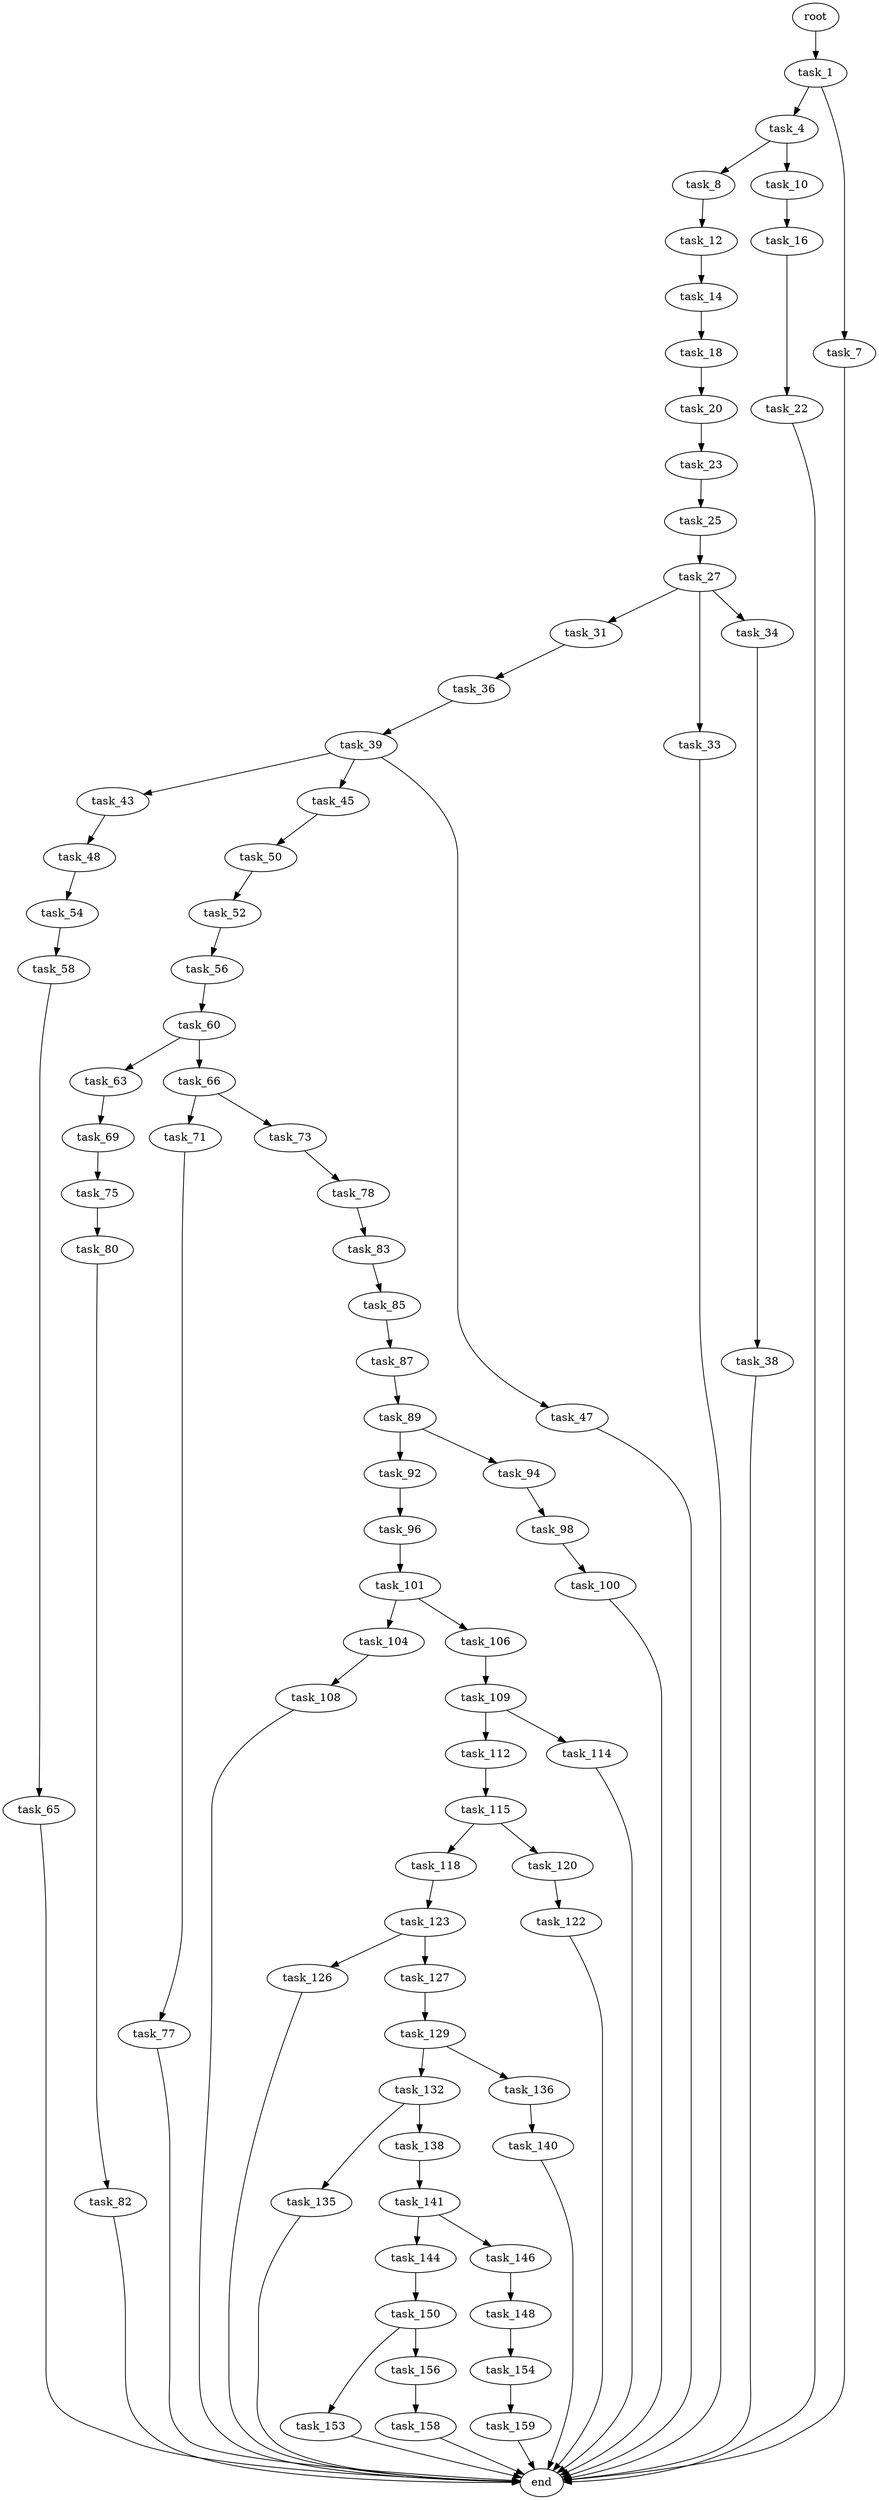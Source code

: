 digraph G {
  root [size="0.000000"];
  task_1 [size="18345516784.000000"];
  task_4 [size="4072828520.000000"];
  task_7 [size="729854808568.000000"];
  task_8 [size="549755813888.000000"];
  task_10 [size="782757789696.000000"];
  end [size="0.000000"];
  task_12 [size="2112728677.000000"];
  task_16 [size="7871425506.000000"];
  task_14 [size="68719476736.000000"];
  task_18 [size="8531389403.000000"];
  task_22 [size="214533345195.000000"];
  task_20 [size="549755813888.000000"];
  task_23 [size="549755813888.000000"];
  task_25 [size="368293445632.000000"];
  task_27 [size="368293445632.000000"];
  task_31 [size="19356926219.000000"];
  task_33 [size="440205428312.000000"];
  task_34 [size="16765897407.000000"];
  task_36 [size="231928233984.000000"];
  task_38 [size="11495567556.000000"];
  task_39 [size="6040004968.000000"];
  task_43 [size="108916289458.000000"];
  task_45 [size="549755813888.000000"];
  task_47 [size="28991029248.000000"];
  task_48 [size="4584136903.000000"];
  task_50 [size="231928233984.000000"];
  task_54 [size="16691522764.000000"];
  task_52 [size="8605209251.000000"];
  task_56 [size="68719476736.000000"];
  task_58 [size="134217728000.000000"];
  task_60 [size="7795317003.000000"];
  task_65 [size="9463814977.000000"];
  task_63 [size="8589934592.000000"];
  task_66 [size="1145338461474.000000"];
  task_69 [size="921960467.000000"];
  task_71 [size="4264834248.000000"];
  task_73 [size="8640106755.000000"];
  task_75 [size="1073741824000.000000"];
  task_77 [size="4794520792.000000"];
  task_78 [size="12658615032.000000"];
  task_80 [size="1756869344.000000"];
  task_83 [size="204075983016.000000"];
  task_82 [size="126005573508.000000"];
  task_85 [size="12722269166.000000"];
  task_87 [size="81206198844.000000"];
  task_89 [size="782757789696.000000"];
  task_92 [size="368293445632.000000"];
  task_94 [size="8918100173.000000"];
  task_96 [size="103887504948.000000"];
  task_98 [size="1193432373795.000000"];
  task_101 [size="549755813888.000000"];
  task_100 [size="200282346618.000000"];
  task_104 [size="272152787924.000000"];
  task_106 [size="5739401420.000000"];
  task_108 [size="177534990132.000000"];
  task_109 [size="6457813413.000000"];
  task_112 [size="575805680303.000000"];
  task_114 [size="118649668896.000000"];
  task_115 [size="782757789696.000000"];
  task_118 [size="17701154006.000000"];
  task_120 [size="35691288886.000000"];
  task_123 [size="21848128614.000000"];
  task_122 [size="400220576496.000000"];
  task_126 [size="68719476736.000000"];
  task_127 [size="17090207152.000000"];
  task_129 [size="28991029248.000000"];
  task_132 [size="7402320812.000000"];
  task_136 [size="7382952717.000000"];
  task_135 [size="231928233984.000000"];
  task_138 [size="369315569465.000000"];
  task_140 [size="8589934592.000000"];
  task_141 [size="1791780064.000000"];
  task_144 [size="549755813888.000000"];
  task_146 [size="524702879007.000000"];
  task_150 [size="34059172522.000000"];
  task_148 [size="146127109931.000000"];
  task_154 [size="549755813888.000000"];
  task_153 [size="279113722113.000000"];
  task_156 [size="4801607420.000000"];
  task_159 [size="44518315938.000000"];
  task_158 [size="1050906520174.000000"];

  root -> task_1 [size="1.000000"];
  task_1 -> task_4 [size="679477248.000000"];
  task_1 -> task_7 [size="679477248.000000"];
  task_4 -> task_8 [size="134217728.000000"];
  task_4 -> task_10 [size="134217728.000000"];
  task_7 -> end [size="1.000000"];
  task_8 -> task_12 [size="536870912.000000"];
  task_10 -> task_16 [size="679477248.000000"];
  task_12 -> task_14 [size="33554432.000000"];
  task_16 -> task_22 [size="209715200.000000"];
  task_14 -> task_18 [size="134217728.000000"];
  task_18 -> task_20 [size="301989888.000000"];
  task_22 -> end [size="1.000000"];
  task_20 -> task_23 [size="536870912.000000"];
  task_23 -> task_25 [size="536870912.000000"];
  task_25 -> task_27 [size="411041792.000000"];
  task_27 -> task_31 [size="411041792.000000"];
  task_27 -> task_33 [size="411041792.000000"];
  task_27 -> task_34 [size="411041792.000000"];
  task_31 -> task_36 [size="411041792.000000"];
  task_33 -> end [size="1.000000"];
  task_34 -> task_38 [size="301989888.000000"];
  task_36 -> task_39 [size="301989888.000000"];
  task_38 -> end [size="1.000000"];
  task_39 -> task_43 [size="134217728.000000"];
  task_39 -> task_45 [size="134217728.000000"];
  task_39 -> task_47 [size="134217728.000000"];
  task_43 -> task_48 [size="75497472.000000"];
  task_45 -> task_50 [size="536870912.000000"];
  task_47 -> end [size="1.000000"];
  task_48 -> task_54 [size="75497472.000000"];
  task_50 -> task_52 [size="301989888.000000"];
  task_54 -> task_58 [size="301989888.000000"];
  task_52 -> task_56 [size="209715200.000000"];
  task_56 -> task_60 [size="134217728.000000"];
  task_58 -> task_65 [size="209715200.000000"];
  task_60 -> task_63 [size="411041792.000000"];
  task_60 -> task_66 [size="411041792.000000"];
  task_65 -> end [size="1.000000"];
  task_63 -> task_69 [size="33554432.000000"];
  task_66 -> task_71 [size="679477248.000000"];
  task_66 -> task_73 [size="679477248.000000"];
  task_69 -> task_75 [size="33554432.000000"];
  task_71 -> task_77 [size="209715200.000000"];
  task_73 -> task_78 [size="209715200.000000"];
  task_75 -> task_80 [size="838860800.000000"];
  task_77 -> end [size="1.000000"];
  task_78 -> task_83 [size="33554432.000000"];
  task_80 -> task_82 [size="33554432.000000"];
  task_83 -> task_85 [size="134217728.000000"];
  task_82 -> end [size="1.000000"];
  task_85 -> task_87 [size="301989888.000000"];
  task_87 -> task_89 [size="75497472.000000"];
  task_89 -> task_92 [size="679477248.000000"];
  task_89 -> task_94 [size="679477248.000000"];
  task_92 -> task_96 [size="411041792.000000"];
  task_94 -> task_98 [size="209715200.000000"];
  task_96 -> task_101 [size="134217728.000000"];
  task_98 -> task_100 [size="838860800.000000"];
  task_101 -> task_104 [size="536870912.000000"];
  task_101 -> task_106 [size="536870912.000000"];
  task_100 -> end [size="1.000000"];
  task_104 -> task_108 [size="301989888.000000"];
  task_106 -> task_109 [size="134217728.000000"];
  task_108 -> end [size="1.000000"];
  task_109 -> task_112 [size="411041792.000000"];
  task_109 -> task_114 [size="411041792.000000"];
  task_112 -> task_115 [size="411041792.000000"];
  task_114 -> end [size="1.000000"];
  task_115 -> task_118 [size="679477248.000000"];
  task_115 -> task_120 [size="679477248.000000"];
  task_118 -> task_123 [size="536870912.000000"];
  task_120 -> task_122 [size="679477248.000000"];
  task_123 -> task_126 [size="536870912.000000"];
  task_123 -> task_127 [size="536870912.000000"];
  task_122 -> end [size="1.000000"];
  task_126 -> end [size="1.000000"];
  task_127 -> task_129 [size="679477248.000000"];
  task_129 -> task_132 [size="75497472.000000"];
  task_129 -> task_136 [size="75497472.000000"];
  task_132 -> task_135 [size="134217728.000000"];
  task_132 -> task_138 [size="134217728.000000"];
  task_136 -> task_140 [size="301989888.000000"];
  task_135 -> end [size="1.000000"];
  task_138 -> task_141 [size="838860800.000000"];
  task_140 -> end [size="1.000000"];
  task_141 -> task_144 [size="33554432.000000"];
  task_141 -> task_146 [size="33554432.000000"];
  task_144 -> task_150 [size="536870912.000000"];
  task_146 -> task_148 [size="679477248.000000"];
  task_150 -> task_153 [size="536870912.000000"];
  task_150 -> task_156 [size="536870912.000000"];
  task_148 -> task_154 [size="209715200.000000"];
  task_154 -> task_159 [size="536870912.000000"];
  task_153 -> end [size="1.000000"];
  task_156 -> task_158 [size="301989888.000000"];
  task_159 -> end [size="1.000000"];
  task_158 -> end [size="1.000000"];
}
